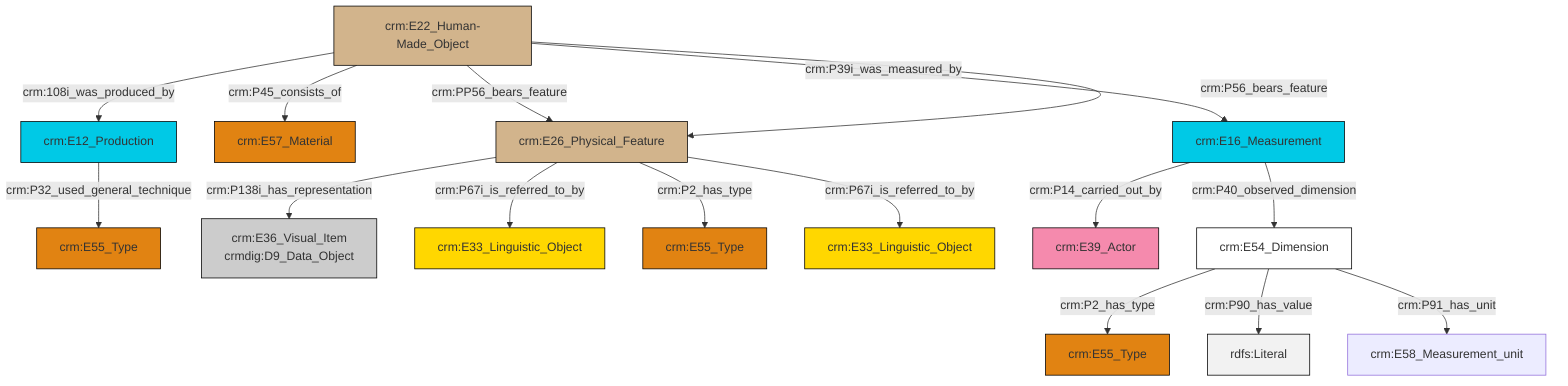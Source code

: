 graph TD
classDef Literal fill:#f2f2f2,stroke:#000000;
classDef CRM_Entity fill:#FFFFFF,stroke:#000000;
classDef Temporal_Entity fill:#00C9E6, stroke:#000000;
classDef Type fill:#E18312, stroke:#000000;
classDef Time-Span fill:#2C9C91, stroke:#000000;
classDef Appellation fill:#FFEB7F, stroke:#000000;
classDef Place fill:#008836, stroke:#000000;
classDef Persistent_Item fill:#B266B2, stroke:#000000;
classDef Conceptual_Object fill:#FFD700, stroke:#000000;
classDef Physical_Thing fill:#D2B48C, stroke:#000000;
classDef Actor fill:#f58aad, stroke:#000000;
classDef PC_Classes fill:#4ce600, stroke:#000000;
classDef Multi fill:#cccccc,stroke:#000000;

2["crm:E22_Human-Made_Object"]:::Physical_Thing -->|crm:108i_was_produced_by| 3["crm:E12_Production"]:::Temporal_Entity
2["crm:E22_Human-Made_Object"]:::Physical_Thing -->|crm:P45_consists_of| 4["crm:E57_Material"]:::Type
2["crm:E22_Human-Made_Object"]:::Physical_Thing -->|crm:PP56_bears_feature| 5["crm:E26_Physical_Feature"]:::Physical_Thing
3["crm:E12_Production"]:::Temporal_Entity -->|crm:P32_used_general_technique| 10["crm:E55_Type"]:::Type
15["crm:E16_Measurement"]:::Temporal_Entity -->|crm:P14_carried_out_by| 6["crm:E39_Actor"]:::Actor
8["crm:E54_Dimension"]:::CRM_Entity -->|crm:P2_has_type| 11["crm:E55_Type"]:::Type
5["crm:E26_Physical_Feature"]:::Physical_Thing -->|crm:P138i_has_representation| 0["crm:E36_Visual_Item<br>crmdig:D9_Data_Object"]:::Multi
5["crm:E26_Physical_Feature"]:::Physical_Thing -->|crm:P67i_is_referred_to_by| 21["crm:E33_Linguistic_Object"]:::Conceptual_Object
2["crm:E22_Human-Made_Object"]:::Physical_Thing -->|crm:P39i_was_measured_by| 15["crm:E16_Measurement"]:::Temporal_Entity
2["crm:E22_Human-Made_Object"]:::Physical_Thing -->|crm:P56_bears_feature| 5["crm:E26_Physical_Feature"]:::Physical_Thing
8["crm:E54_Dimension"]:::CRM_Entity -->|crm:P90_has_value| 24[rdfs:Literal]:::Literal
5["crm:E26_Physical_Feature"]:::Physical_Thing -->|crm:P2_has_type| 16["crm:E55_Type"]:::Type
8["crm:E54_Dimension"]:::CRM_Entity -->|crm:P91_has_unit| 25["crm:E58_Measurement_unit"]:::Default
5["crm:E26_Physical_Feature"]:::Physical_Thing -->|crm:P67i_is_referred_to_by| 22["crm:E33_Linguistic_Object"]:::Conceptual_Object
15["crm:E16_Measurement"]:::Temporal_Entity -->|crm:P40_observed_dimension| 8["crm:E54_Dimension"]:::CRM_Entity
